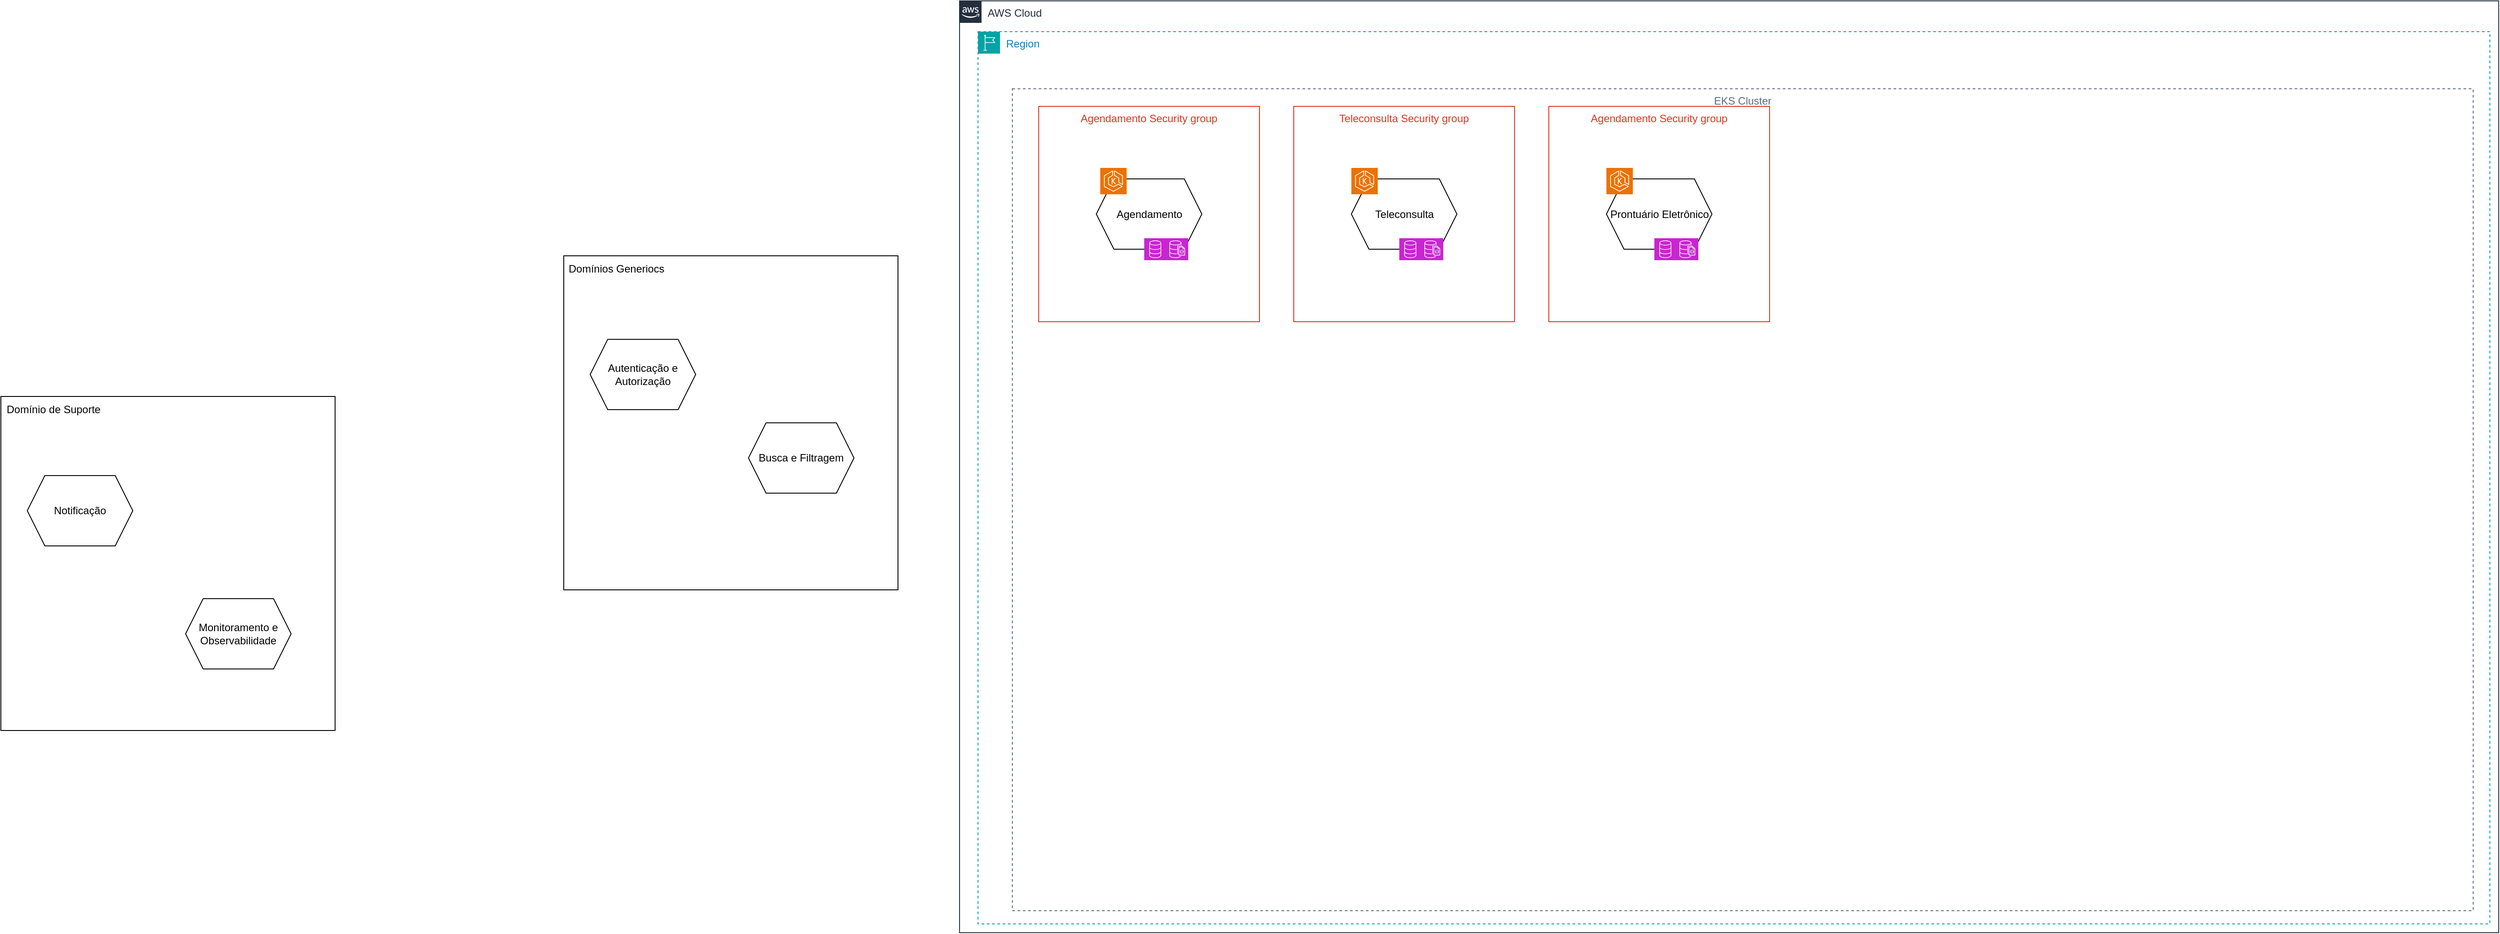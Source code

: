 <mxfile version="24.7.1" type="github">
  <diagram name="Página-1" id="dgDxY93Ykha_-oFBlckw">
    <mxGraphModel dx="880" dy="477" grid="1" gridSize="10" guides="1" tooltips="1" connect="1" arrows="1" fold="1" page="1" pageScale="1" pageWidth="827" pageHeight="1169" math="0" shadow="0">
      <root>
        <mxCell id="0" />
        <mxCell id="1" parent="0" />
        <mxCell id="aW0Yu7wro576LPoF7vZJ-1" value="" style="whiteSpace=wrap;html=1;aspect=fixed;fillColor=none;" vertex="1" parent="1">
          <mxGeometry x="770" y="450" width="380" height="380" as="geometry" />
        </mxCell>
        <mxCell id="aW0Yu7wro576LPoF7vZJ-2" value="Autenticação e Autorização" style="shape=hexagon;perimeter=hexagonPerimeter2;whiteSpace=wrap;html=1;fixedSize=1;" vertex="1" parent="1">
          <mxGeometry x="800" y="545" width="120" height="80" as="geometry" />
        </mxCell>
        <mxCell id="aW0Yu7wro576LPoF7vZJ-3" value="Busca e Filtragem" style="shape=hexagon;perimeter=hexagonPerimeter2;whiteSpace=wrap;html=1;fixedSize=1;" vertex="1" parent="1">
          <mxGeometry x="980" y="640" width="120" height="80" as="geometry" />
        </mxCell>
        <mxCell id="aW0Yu7wro576LPoF7vZJ-4" value="Domínios Generiocs" style="text;html=1;align=center;verticalAlign=middle;whiteSpace=wrap;rounded=0;" vertex="1" parent="1">
          <mxGeometry x="770" y="450" width="120" height="30" as="geometry" />
        </mxCell>
        <mxCell id="aW0Yu7wro576LPoF7vZJ-5" value="" style="whiteSpace=wrap;html=1;aspect=fixed;fillColor=none;" vertex="1" parent="1">
          <mxGeometry x="130" y="610" width="380" height="380" as="geometry" />
        </mxCell>
        <mxCell id="aW0Yu7wro576LPoF7vZJ-6" value="Notificação" style="shape=hexagon;perimeter=hexagonPerimeter2;whiteSpace=wrap;html=1;fixedSize=1;" vertex="1" parent="1">
          <mxGeometry x="160" y="700" width="120" height="80" as="geometry" />
        </mxCell>
        <mxCell id="aW0Yu7wro576LPoF7vZJ-7" value="Monitoramento e Observabilidade" style="shape=hexagon;perimeter=hexagonPerimeter2;whiteSpace=wrap;html=1;fixedSize=1;" vertex="1" parent="1">
          <mxGeometry x="340" y="840" width="120" height="80" as="geometry" />
        </mxCell>
        <mxCell id="aW0Yu7wro576LPoF7vZJ-9" value="Domínio de Suporte" style="text;html=1;align=center;verticalAlign=middle;whiteSpace=wrap;rounded=0;" vertex="1" parent="1">
          <mxGeometry x="130" y="610" width="120" height="30" as="geometry" />
        </mxCell>
        <mxCell id="aW0Yu7wro576LPoF7vZJ-10" value="AWS Cloud" style="points=[[0,0],[0.25,0],[0.5,0],[0.75,0],[1,0],[1,0.25],[1,0.5],[1,0.75],[1,1],[0.75,1],[0.5,1],[0.25,1],[0,1],[0,0.75],[0,0.5],[0,0.25]];outlineConnect=0;gradientColor=none;html=1;whiteSpace=wrap;fontSize=12;fontStyle=0;container=1;pointerEvents=0;collapsible=0;recursiveResize=0;shape=mxgraph.aws4.group;grIcon=mxgraph.aws4.group_aws_cloud_alt;strokeColor=#232F3E;fillColor=none;verticalAlign=top;align=left;spacingLeft=30;fontColor=#232F3E;dashed=0;" vertex="1" parent="1">
          <mxGeometry x="1220" y="160" width="1750" height="1060" as="geometry" />
        </mxCell>
        <mxCell id="aW0Yu7wro576LPoF7vZJ-11" value="Region" style="points=[[0,0],[0.25,0],[0.5,0],[0.75,0],[1,0],[1,0.25],[1,0.5],[1,0.75],[1,1],[0.75,1],[0.5,1],[0.25,1],[0,1],[0,0.75],[0,0.5],[0,0.25]];outlineConnect=0;gradientColor=none;html=1;whiteSpace=wrap;fontSize=12;fontStyle=0;container=1;pointerEvents=0;collapsible=0;recursiveResize=0;shape=mxgraph.aws4.group;grIcon=mxgraph.aws4.group_region;strokeColor=#00A4A6;fillColor=none;verticalAlign=top;align=left;spacingLeft=30;fontColor=#147EBA;dashed=1;" vertex="1" parent="aW0Yu7wro576LPoF7vZJ-10">
          <mxGeometry x="21" y="35" width="1719" height="1015" as="geometry" />
        </mxCell>
        <mxCell id="aW0Yu7wro576LPoF7vZJ-33" value="&lt;div&gt;Agendamento Security group&lt;/div&gt;" style="fillColor=none;strokeColor=#DD3522;verticalAlign=top;fontStyle=0;fontColor=#DD3522;whiteSpace=wrap;html=1;" vertex="1" parent="aW0Yu7wro576LPoF7vZJ-11">
          <mxGeometry x="649" y="85" width="251" height="245" as="geometry" />
        </mxCell>
        <mxCell id="aW0Yu7wro576LPoF7vZJ-18" value="EKS Cluster" style="fillColor=none;strokeColor=#5A6C86;dashed=1;verticalAlign=top;fontStyle=0;fontColor=#5A6C86;whiteSpace=wrap;html=1;" vertex="1" parent="aW0Yu7wro576LPoF7vZJ-11">
          <mxGeometry x="39" y="65" width="1661" height="935" as="geometry" />
        </mxCell>
        <mxCell id="awlY_hI1gOcpouPYvgw0-3" value="Agendamento" style="shape=hexagon;perimeter=hexagonPerimeter2;whiteSpace=wrap;html=1;fixedSize=1;" parent="aW0Yu7wro576LPoF7vZJ-11" vertex="1">
          <mxGeometry x="134.5" y="167.5" width="120" height="80" as="geometry" />
        </mxCell>
        <mxCell id="awlY_hI1gOcpouPYvgw0-4" value="Teleconsulta" style="shape=hexagon;perimeter=hexagonPerimeter2;whiteSpace=wrap;html=1;fixedSize=1;" parent="aW0Yu7wro576LPoF7vZJ-11" vertex="1">
          <mxGeometry x="424.5" y="167.5" width="120" height="80" as="geometry" />
        </mxCell>
        <mxCell id="awlY_hI1gOcpouPYvgw0-5" value="Prontuário Eletrônico" style="shape=hexagon;perimeter=hexagonPerimeter2;whiteSpace=wrap;html=1;fixedSize=1;" parent="aW0Yu7wro576LPoF7vZJ-11" vertex="1">
          <mxGeometry x="714.5" y="167.5" width="120" height="80" as="geometry" />
        </mxCell>
        <mxCell id="aW0Yu7wro576LPoF7vZJ-15" value="&lt;div&gt;Agendamento Security group&lt;/div&gt;" style="fillColor=none;strokeColor=#DD3522;verticalAlign=top;fontStyle=0;fontColor=#DD3522;whiteSpace=wrap;html=1;" vertex="1" parent="aW0Yu7wro576LPoF7vZJ-11">
          <mxGeometry x="69" y="85" width="251" height="245" as="geometry" />
        </mxCell>
        <mxCell id="aW0Yu7wro576LPoF7vZJ-16" value="" style="sketch=0;points=[[0,0,0],[0.25,0,0],[0.5,0,0],[0.75,0,0],[1,0,0],[0,1,0],[0.25,1,0],[0.5,1,0],[0.75,1,0],[1,1,0],[0,0.25,0],[0,0.5,0],[0,0.75,0],[1,0.25,0],[1,0.5,0],[1,0.75,0]];outlineConnect=0;fontColor=#232F3E;fillColor=#ED7100;strokeColor=#ffffff;dashed=0;verticalLabelPosition=bottom;verticalAlign=top;align=center;html=1;fontSize=12;fontStyle=0;aspect=fixed;shape=mxgraph.aws4.resourceIcon;resIcon=mxgraph.aws4.eks;" vertex="1" parent="aW0Yu7wro576LPoF7vZJ-11">
          <mxGeometry x="139" y="155" width="30" height="30" as="geometry" />
        </mxCell>
        <mxCell id="aW0Yu7wro576LPoF7vZJ-26" value="" style="sketch=0;points=[[0,0,0],[0.25,0,0],[0.5,0,0],[0.75,0,0],[1,0,0],[0,1,0],[0.25,1,0],[0.5,1,0],[0.75,1,0],[1,1,0],[0,0.25,0],[0,0.5,0],[0,0.75,0],[1,0.25,0],[1,0.5,0],[1,0.75,0]];outlineConnect=0;fontColor=#232F3E;fillColor=#C925D1;strokeColor=#ffffff;dashed=0;verticalLabelPosition=bottom;verticalAlign=top;align=center;html=1;fontSize=12;fontStyle=0;aspect=fixed;shape=mxgraph.aws4.resourceIcon;resIcon=mxgraph.aws4.documentdb_with_mongodb_compatibility;" vertex="1" parent="aW0Yu7wro576LPoF7vZJ-11">
          <mxGeometry x="214" y="235" width="25" height="25" as="geometry" />
        </mxCell>
        <mxCell id="aW0Yu7wro576LPoF7vZJ-24" value="" style="sketch=0;points=[[0,0,0],[0.25,0,0],[0.5,0,0],[0.75,0,0],[1,0,0],[0,1,0],[0.25,1,0],[0.5,1,0],[0.75,1,0],[1,1,0],[0,0.25,0],[0,0.5,0],[0,0.75,0],[1,0.25,0],[1,0.5,0],[1,0.75,0]];outlineConnect=0;fontColor=#232F3E;fillColor=#C925D1;strokeColor=#ffffff;dashed=0;verticalLabelPosition=bottom;verticalAlign=top;align=center;html=1;fontSize=12;fontStyle=0;aspect=fixed;shape=mxgraph.aws4.resourceIcon;resIcon=mxgraph.aws4.database;" vertex="1" parent="aW0Yu7wro576LPoF7vZJ-11">
          <mxGeometry x="189" y="235" width="25" height="25" as="geometry" />
        </mxCell>
        <mxCell id="aW0Yu7wro576LPoF7vZJ-28" value="&lt;div&gt;Teleconsulta Security group&lt;/div&gt;" style="fillColor=none;strokeColor=#DD3522;verticalAlign=top;fontStyle=0;fontColor=#DD3522;whiteSpace=wrap;html=1;" vertex="1" parent="aW0Yu7wro576LPoF7vZJ-11">
          <mxGeometry x="359" y="85" width="251" height="245" as="geometry" />
        </mxCell>
        <mxCell id="aW0Yu7wro576LPoF7vZJ-29" value="" style="sketch=0;points=[[0,0,0],[0.25,0,0],[0.5,0,0],[0.75,0,0],[1,0,0],[0,1,0],[0.25,1,0],[0.5,1,0],[0.75,1,0],[1,1,0],[0,0.25,0],[0,0.5,0],[0,0.75,0],[1,0.25,0],[1,0.5,0],[1,0.75,0]];outlineConnect=0;fontColor=#232F3E;fillColor=#ED7100;strokeColor=#ffffff;dashed=0;verticalLabelPosition=bottom;verticalAlign=top;align=center;html=1;fontSize=12;fontStyle=0;aspect=fixed;shape=mxgraph.aws4.resourceIcon;resIcon=mxgraph.aws4.eks;" vertex="1" parent="aW0Yu7wro576LPoF7vZJ-11">
          <mxGeometry x="424.5" y="155" width="30" height="30" as="geometry" />
        </mxCell>
        <mxCell id="aW0Yu7wro576LPoF7vZJ-31" value="" style="sketch=0;points=[[0,0,0],[0.25,0,0],[0.5,0,0],[0.75,0,0],[1,0,0],[0,1,0],[0.25,1,0],[0.5,1,0],[0.75,1,0],[1,1,0],[0,0.25,0],[0,0.5,0],[0,0.75,0],[1,0.25,0],[1,0.5,0],[1,0.75,0]];outlineConnect=0;fontColor=#232F3E;fillColor=#C925D1;strokeColor=#ffffff;dashed=0;verticalLabelPosition=bottom;verticalAlign=top;align=center;html=1;fontSize=12;fontStyle=0;aspect=fixed;shape=mxgraph.aws4.resourceIcon;resIcon=mxgraph.aws4.database;" vertex="1" parent="aW0Yu7wro576LPoF7vZJ-11">
          <mxGeometry x="479" y="235" width="25" height="25" as="geometry" />
        </mxCell>
        <mxCell id="aW0Yu7wro576LPoF7vZJ-32" value="" style="sketch=0;points=[[0,0,0],[0.25,0,0],[0.5,0,0],[0.75,0,0],[1,0,0],[0,1,0],[0.25,1,0],[0.5,1,0],[0.75,1,0],[1,1,0],[0,0.25,0],[0,0.5,0],[0,0.75,0],[1,0.25,0],[1,0.5,0],[1,0.75,0]];outlineConnect=0;fontColor=#232F3E;fillColor=#C925D1;strokeColor=#ffffff;dashed=0;verticalLabelPosition=bottom;verticalAlign=top;align=center;html=1;fontSize=12;fontStyle=0;aspect=fixed;shape=mxgraph.aws4.resourceIcon;resIcon=mxgraph.aws4.documentdb_with_mongodb_compatibility;" vertex="1" parent="aW0Yu7wro576LPoF7vZJ-11">
          <mxGeometry x="504" y="235" width="25" height="25" as="geometry" />
        </mxCell>
        <mxCell id="aW0Yu7wro576LPoF7vZJ-34" value="" style="sketch=0;points=[[0,0,0],[0.25,0,0],[0.5,0,0],[0.75,0,0],[1,0,0],[0,1,0],[0.25,1,0],[0.5,1,0],[0.75,1,0],[1,1,0],[0,0.25,0],[0,0.5,0],[0,0.75,0],[1,0.25,0],[1,0.5,0],[1,0.75,0]];outlineConnect=0;fontColor=#232F3E;fillColor=#ED7100;strokeColor=#ffffff;dashed=0;verticalLabelPosition=bottom;verticalAlign=top;align=center;html=1;fontSize=12;fontStyle=0;aspect=fixed;shape=mxgraph.aws4.resourceIcon;resIcon=mxgraph.aws4.eks;" vertex="1" parent="aW0Yu7wro576LPoF7vZJ-11">
          <mxGeometry x="714.5" y="155" width="30" height="30" as="geometry" />
        </mxCell>
        <mxCell id="aW0Yu7wro576LPoF7vZJ-35" value="" style="sketch=0;points=[[0,0,0],[0.25,0,0],[0.5,0,0],[0.75,0,0],[1,0,0],[0,1,0],[0.25,1,0],[0.5,1,0],[0.75,1,0],[1,1,0],[0,0.25,0],[0,0.5,0],[0,0.75,0],[1,0.25,0],[1,0.5,0],[1,0.75,0]];outlineConnect=0;fontColor=#232F3E;fillColor=#C925D1;strokeColor=#ffffff;dashed=0;verticalLabelPosition=bottom;verticalAlign=top;align=center;html=1;fontSize=12;fontStyle=0;aspect=fixed;shape=mxgraph.aws4.resourceIcon;resIcon=mxgraph.aws4.database;" vertex="1" parent="aW0Yu7wro576LPoF7vZJ-11">
          <mxGeometry x="769" y="235" width="25" height="25" as="geometry" />
        </mxCell>
        <mxCell id="aW0Yu7wro576LPoF7vZJ-36" value="" style="sketch=0;points=[[0,0,0],[0.25,0,0],[0.5,0,0],[0.75,0,0],[1,0,0],[0,1,0],[0.25,1,0],[0.5,1,0],[0.75,1,0],[1,1,0],[0,0.25,0],[0,0.5,0],[0,0.75,0],[1,0.25,0],[1,0.5,0],[1,0.75,0]];outlineConnect=0;fontColor=#232F3E;fillColor=#C925D1;strokeColor=#ffffff;dashed=0;verticalLabelPosition=bottom;verticalAlign=top;align=center;html=1;fontSize=12;fontStyle=0;aspect=fixed;shape=mxgraph.aws4.resourceIcon;resIcon=mxgraph.aws4.documentdb_with_mongodb_compatibility;" vertex="1" parent="aW0Yu7wro576LPoF7vZJ-11">
          <mxGeometry x="794" y="235" width="25" height="25" as="geometry" />
        </mxCell>
      </root>
    </mxGraphModel>
  </diagram>
</mxfile>
